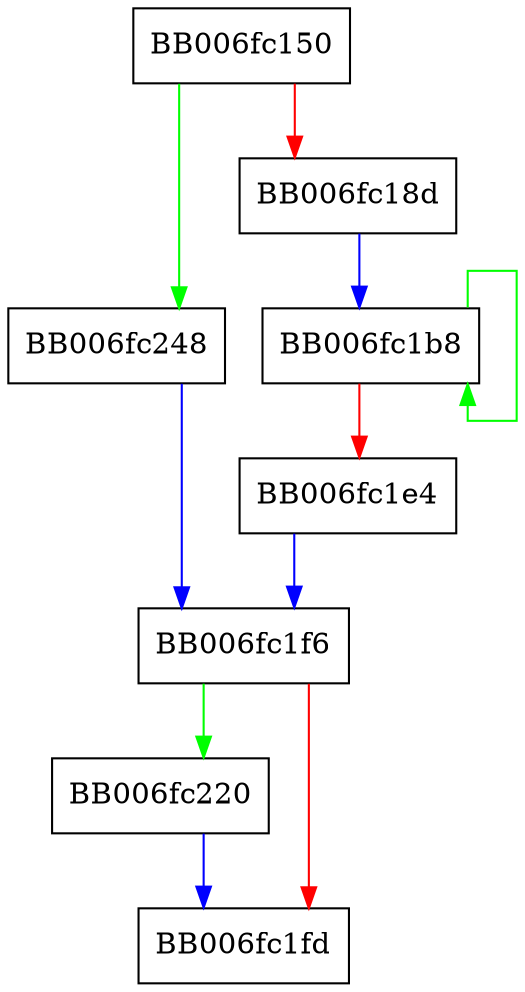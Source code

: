 digraph cipher_hw_blowfish_ofb64_cipher {
  node [shape="box"];
  graph [splines=ortho];
  BB006fc150 -> BB006fc248 [color="green"];
  BB006fc150 -> BB006fc18d [color="red"];
  BB006fc18d -> BB006fc1b8 [color="blue"];
  BB006fc1b8 -> BB006fc1b8 [color="green"];
  BB006fc1b8 -> BB006fc1e4 [color="red"];
  BB006fc1e4 -> BB006fc1f6 [color="blue"];
  BB006fc1f6 -> BB006fc220 [color="green"];
  BB006fc1f6 -> BB006fc1fd [color="red"];
  BB006fc220 -> BB006fc1fd [color="blue"];
  BB006fc248 -> BB006fc1f6 [color="blue"];
}